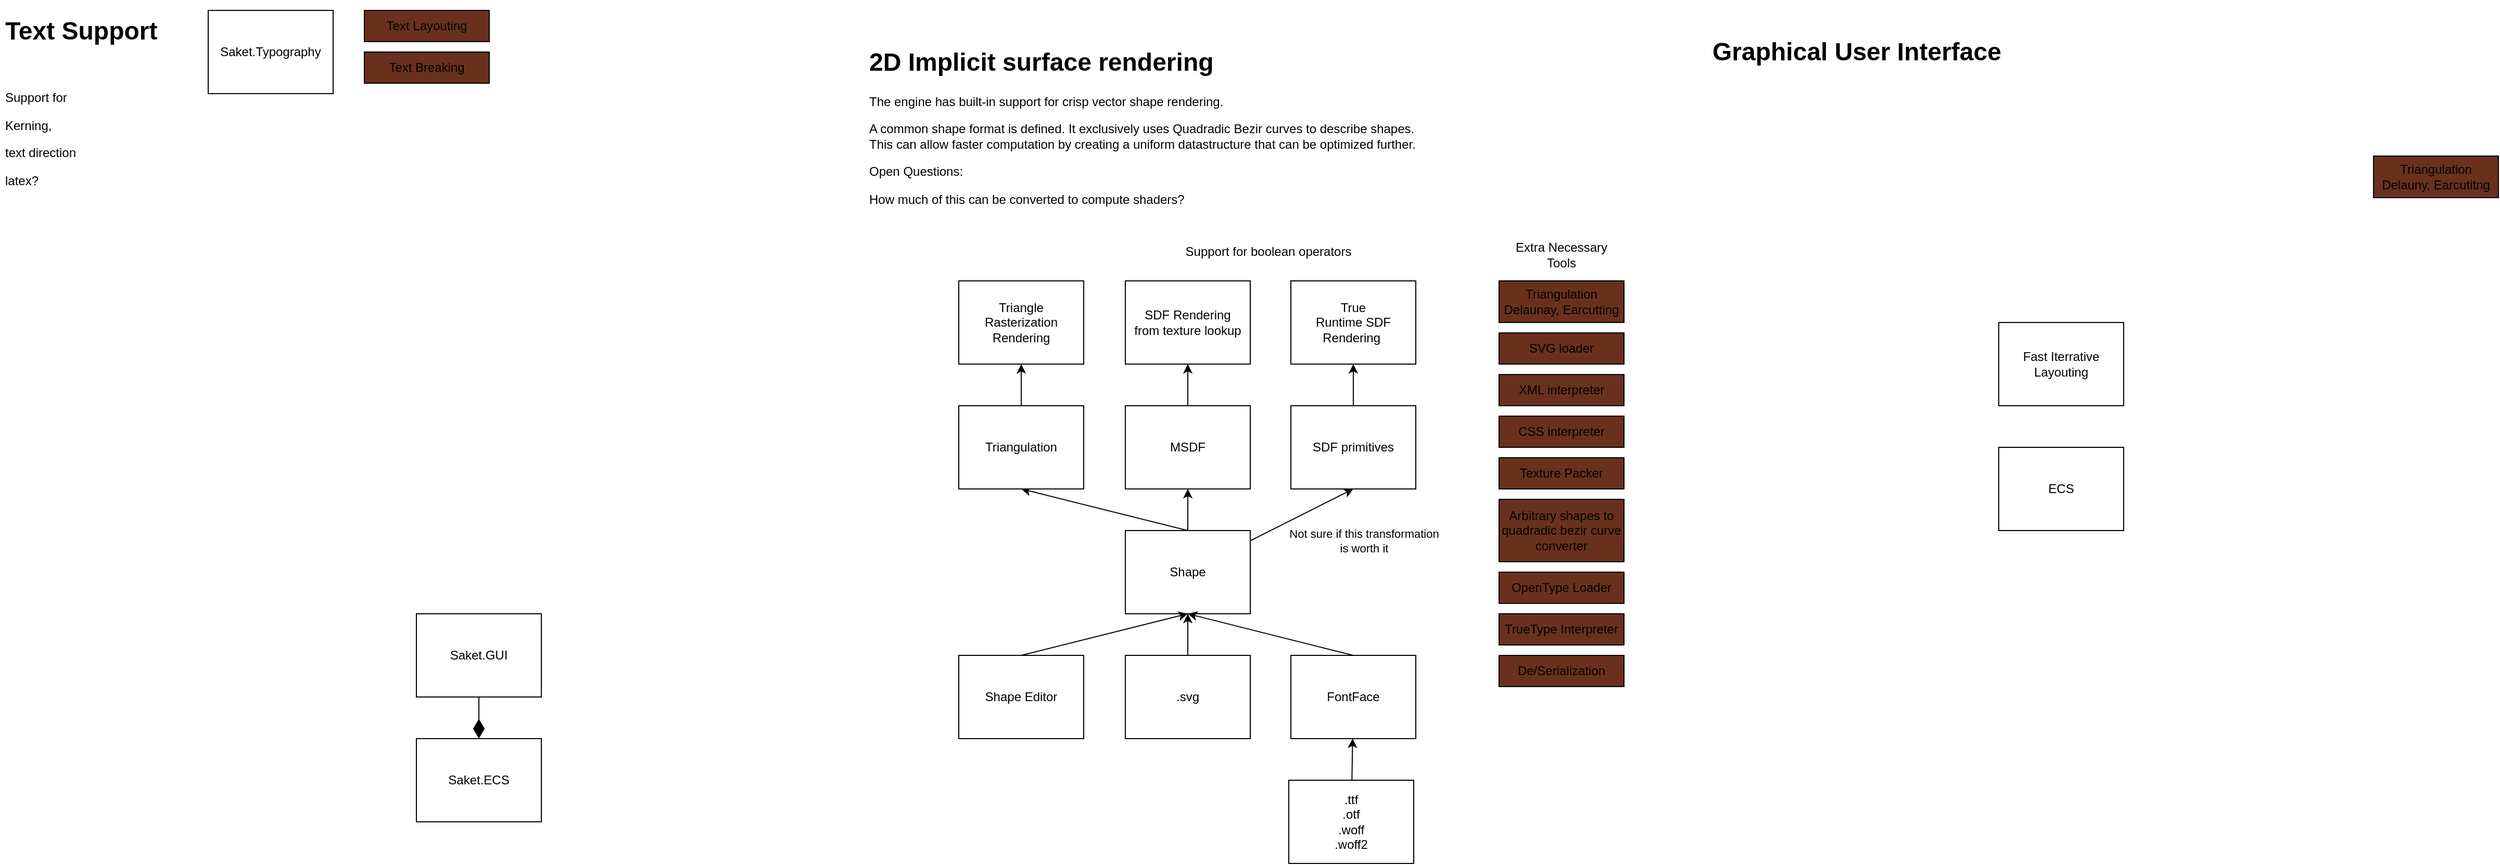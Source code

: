 <mxfile><diagram id="QJblicdv3oYDM_cmlXET" name="Page-1"><mxGraphModel dx="222" dy="513" grid="1" gridSize="10" guides="1" tooltips="1" connect="1" arrows="1" fold="1" page="1" pageScale="1" pageWidth="827" pageHeight="1169" math="0" shadow="0"><root><mxCell id="0"/><mxCell id="1" parent="0"/><mxCell id="2" value="Saket.ECS" style="rounded=0;whiteSpace=wrap;html=1;" parent="1" vertex="1"><mxGeometry x="440" y="720" width="120" height="80" as="geometry"/></mxCell><mxCell id="3" value="Saket.GUI" style="rounded=0;whiteSpace=wrap;html=1;" parent="1" vertex="1"><mxGeometry x="440" y="600" width="120" height="80" as="geometry"/></mxCell><mxCell id="4" value="" style="endArrow=none;startArrow=diamondThin;endFill=0;startFill=1;html=1;verticalAlign=bottom;labelBackgroundColor=none;strokeWidth=1;startSize=16;endSize=8;exitX=0.5;exitY=0;exitDx=0;exitDy=0;entryX=0.5;entryY=1;entryDx=0;entryDy=0;" parent="1" source="2" target="3" edge="1"><mxGeometry width="160" relative="1" as="geometry"><mxPoint x="690" y="680" as="sourcePoint"/><mxPoint x="850" y="680" as="targetPoint"/></mxGeometry></mxCell><mxCell id="18" style="edgeStyle=none;html=1;startSize=16;exitX=0.5;exitY=0;exitDx=0;exitDy=0;entryX=0.5;entryY=1;entryDx=0;entryDy=0;" parent="1" source="5" target="17" edge="1"><mxGeometry relative="1" as="geometry"/></mxCell><mxCell id="23" style="edgeStyle=none;html=1;entryX=0.5;entryY=1;entryDx=0;entryDy=0;exitX=0.5;exitY=0;exitDx=0;exitDy=0;" parent="1" source="5" target="22" edge="1"><mxGeometry relative="1" as="geometry"/></mxCell><mxCell id="65" style="edgeStyle=none;html=1;entryX=0.5;entryY=1;entryDx=0;entryDy=0;" parent="1" source="5" target="37" edge="1"><mxGeometry relative="1" as="geometry"/></mxCell><mxCell id="66" value="Not sure if this transformation&lt;br&gt;is worth it" style="edgeLabel;html=1;align=center;verticalAlign=middle;resizable=0;points=[];" parent="65" vertex="1" connectable="0"><mxGeometry x="0.411" y="-5" relative="1" as="geometry"><mxPoint x="37" y="31" as="offset"/></mxGeometry></mxCell><mxCell id="5" value="Shape" style="rounded=0;whiteSpace=wrap;html=1;" parent="1" vertex="1"><mxGeometry x="1121" y="520" width="120" height="80" as="geometry"/></mxCell><mxCell id="7" style="edgeStyle=none;html=1;entryX=0.5;entryY=1;entryDx=0;entryDy=0;startSize=16;" parent="1" source="6" target="5" edge="1"><mxGeometry relative="1" as="geometry"/></mxCell><mxCell id="6" value=".svg" style="rounded=0;whiteSpace=wrap;html=1;" parent="1" vertex="1"><mxGeometry x="1121" y="640" width="120" height="80" as="geometry"/></mxCell><mxCell id="11" style="edgeStyle=none;html=1;startSize=16;" parent="1" source="8" target="10" edge="1"><mxGeometry relative="1" as="geometry"/></mxCell><mxCell id="8" value=".ttf&lt;br&gt;.otf&lt;br&gt;.woff&lt;br&gt;.woff2" style="rounded=0;whiteSpace=wrap;html=1;" parent="1" vertex="1"><mxGeometry x="1278" y="760" width="120" height="80" as="geometry"/></mxCell><mxCell id="14" style="edgeStyle=none;html=1;entryX=0.5;entryY=1;entryDx=0;entryDy=0;startSize=16;exitX=0.5;exitY=0;exitDx=0;exitDy=0;" parent="1" source="10" target="5" edge="1"><mxGeometry relative="1" as="geometry"/></mxCell><mxCell id="10" value="FontFace" style="rounded=0;whiteSpace=wrap;html=1;" parent="1" vertex="1"><mxGeometry x="1280" y="640" width="120" height="80" as="geometry"/></mxCell><mxCell id="20" style="edgeStyle=none;html=1;startSize=16;" parent="1" source="17" target="19" edge="1"><mxGeometry relative="1" as="geometry"/></mxCell><mxCell id="17" value="MSDF" style="rounded=0;whiteSpace=wrap;html=1;" parent="1" vertex="1"><mxGeometry x="1121" y="400" width="120" height="80" as="geometry"/></mxCell><mxCell id="19" value="SDF Rendering&lt;br&gt;from texture lookup" style="rounded=0;whiteSpace=wrap;html=1;" parent="1" vertex="1"><mxGeometry x="1121" y="280" width="120" height="80" as="geometry"/></mxCell><mxCell id="21" value="&lt;h1&gt;2D Implicit surface rendering&lt;/h1&gt;&lt;p&gt;The engine has built-in support for crisp vector shape rendering.&amp;nbsp;&lt;/p&gt;&lt;p&gt;&lt;span&gt;A common shape format is defined.&amp;nbsp;&lt;/span&gt;&lt;span&gt;It exclusively uses Quadradic&amp;nbsp;&lt;/span&gt;&lt;span&gt;Bezir curves to describe shapes. This can allow faster computation by creating a uniform datastructure that can be optimized further.&amp;nbsp;&lt;/span&gt;&lt;br&gt;&lt;/p&gt;&lt;p&gt;&lt;span&gt;Open Questions:&lt;/span&gt;&lt;/p&gt;&lt;p&gt;&lt;span&gt;How much of this can be converted to compute shaders?&lt;/span&gt;&lt;br&gt;&lt;/p&gt;&lt;p&gt;&lt;br&gt;&lt;/p&gt;" style="text;html=1;strokeColor=none;fillColor=none;spacing=5;spacingTop=-20;overflow=hidden;rounded=0;fillOpacity=100;whiteSpace=wrap;" parent="1" vertex="1"><mxGeometry x="870" y="50" width="550" height="170" as="geometry"/></mxCell><mxCell id="26" style="edgeStyle=none;html=1;" parent="1" source="22" target="25" edge="1"><mxGeometry relative="1" as="geometry"/></mxCell><mxCell id="22" value="Triangulation" style="rounded=0;whiteSpace=wrap;html=1;" parent="1" vertex="1"><mxGeometry x="961" y="400" width="120" height="80" as="geometry"/></mxCell><mxCell id="25" value="Triangle &lt;br&gt;Rasterization Rendering" style="rounded=0;whiteSpace=wrap;html=1;" parent="1" vertex="1"><mxGeometry x="961" y="280" width="120" height="80" as="geometry"/></mxCell><mxCell id="33" value="Triangulation&lt;br&gt;Delaunay, Earcutting" style="rounded=0;whiteSpace=wrap;html=1;fillColor=#69311D;" parent="1" vertex="1"><mxGeometry x="1480" y="280" width="120" height="40" as="geometry"/></mxCell><mxCell id="34" value="SVG loader" style="rounded=0;whiteSpace=wrap;html=1;fillColor=#69311D;" parent="1" vertex="1"><mxGeometry x="1480" y="330" width="120" height="30" as="geometry"/></mxCell><mxCell id="35" value="Texture Packer" style="rounded=0;whiteSpace=wrap;html=1;fillColor=#69311D;" parent="1" vertex="1"><mxGeometry x="1480" y="450" width="120" height="30" as="geometry"/></mxCell><mxCell id="36" value="True&lt;br&gt;Runtime SDF Rendering&amp;nbsp;" style="rounded=0;whiteSpace=wrap;html=1;" parent="1" vertex="1"><mxGeometry x="1280" y="280" width="120" height="80" as="geometry"/></mxCell><mxCell id="38" style="edgeStyle=none;html=1;entryX=0.5;entryY=1;entryDx=0;entryDy=0;" parent="1" source="37" target="36" edge="1"><mxGeometry relative="1" as="geometry"/></mxCell><mxCell id="37" value="SDF primitives" style="rounded=0;whiteSpace=wrap;html=1;" parent="1" vertex="1"><mxGeometry x="1280" y="400" width="120" height="80" as="geometry"/></mxCell><mxCell id="42" style="edgeStyle=none;html=1;entryX=0.5;entryY=1;entryDx=0;entryDy=0;exitX=0.5;exitY=0;exitDx=0;exitDy=0;" parent="1" source="41" target="5" edge="1"><mxGeometry relative="1" as="geometry"/></mxCell><mxCell id="41" value="Shape Editor" style="rounded=0;whiteSpace=wrap;html=1;" parent="1" vertex="1"><mxGeometry x="961" y="640" width="120" height="80" as="geometry"/></mxCell><mxCell id="43" value="Extra Necessary Tools" style="text;html=1;strokeColor=none;fillColor=none;align=center;verticalAlign=middle;whiteSpace=wrap;rounded=0;" parent="1" vertex="1"><mxGeometry x="1480" y="240" width="120" height="30" as="geometry"/></mxCell><mxCell id="44" value="Arbitrary shapes to quadradic bezir curve converter" style="rounded=0;whiteSpace=wrap;html=1;fillColor=#69311D;" parent="1" vertex="1"><mxGeometry x="1480" y="490" width="120" height="60" as="geometry"/></mxCell><mxCell id="45" value="OpenType Loader" style="rounded=0;whiteSpace=wrap;html=1;fillColor=#69311D;" parent="1" vertex="1"><mxGeometry x="1480" y="560" width="120" height="30" as="geometry"/></mxCell><mxCell id="46" value="De/Serialization" style="rounded=0;whiteSpace=wrap;html=1;fillColor=#69311D;" parent="1" vertex="1"><mxGeometry x="1480" y="640" width="120" height="30" as="geometry"/></mxCell><mxCell id="47" value="XML interpreter" style="rounded=0;whiteSpace=wrap;html=1;fillColor=#69311D;" parent="1" vertex="1"><mxGeometry x="1480" y="370" width="120" height="30" as="geometry"/></mxCell><mxCell id="48" value="CSS interpreter" style="rounded=0;whiteSpace=wrap;html=1;fillColor=#69311D;" parent="1" vertex="1"><mxGeometry x="1480" y="410" width="120" height="30" as="geometry"/></mxCell><mxCell id="52" value="TrueType Interpreter" style="rounded=0;whiteSpace=wrap;html=1;fillColor=#69311D;" parent="1" vertex="1"><mxGeometry x="1480" y="600" width="120" height="30" as="geometry"/></mxCell><mxCell id="53" value="Text Layouting" style="rounded=0;whiteSpace=wrap;html=1;fillColor=#69311D;" parent="1" vertex="1"><mxGeometry x="390" y="20" width="120" height="30" as="geometry"/></mxCell><mxCell id="55" value="Text Breaking" style="rounded=0;whiteSpace=wrap;html=1;fillColor=#69311D;" parent="1" vertex="1"><mxGeometry x="390" y="60" width="120" height="30" as="geometry"/></mxCell><mxCell id="56" value="Saket.Typography" style="rounded=0;whiteSpace=wrap;html=1;" parent="1" vertex="1"><mxGeometry x="240" y="20" width="120" height="80" as="geometry"/></mxCell><mxCell id="57" value="&lt;h1&gt;Text Support&lt;/h1&gt;&lt;p&gt;&lt;br&gt;&lt;/p&gt;&lt;p&gt;Support for&amp;nbsp;&lt;/p&gt;&lt;p&gt;Kerning,&lt;/p&gt;&lt;p&gt;text direction&lt;/p&gt;&lt;p&gt;latex?&lt;/p&gt;&lt;p&gt;&lt;br&gt;&lt;/p&gt;&lt;p&gt;&lt;br&gt;&lt;/p&gt;" style="text;html=1;strokeColor=none;fillColor=none;spacing=5;spacingTop=-20;overflow=hidden;rounded=0;fillOpacity=100;whiteSpace=wrap;" parent="1" vertex="1"><mxGeometry x="40" y="20" width="160" height="170" as="geometry"/></mxCell><mxCell id="60" value="&lt;h1&gt;Graphical User Interface&lt;/h1&gt;&lt;p&gt;&lt;br&gt;&lt;/p&gt;&lt;p&gt;&lt;br&gt;&lt;/p&gt;" style="text;html=1;strokeColor=none;fillColor=none;spacing=5;spacingTop=-20;overflow=hidden;rounded=0;fillOpacity=100;whiteSpace=wrap;" parent="1" vertex="1"><mxGeometry x="1680" y="40" width="550" height="170" as="geometry"/></mxCell><mxCell id="61" value="Triangulation&lt;br&gt;Delauny, Earcutitng" style="rounded=0;whiteSpace=wrap;html=1;fillColor=#69311D;" parent="1" vertex="1"><mxGeometry x="2320" y="160" width="120" height="40" as="geometry"/></mxCell><mxCell id="62" value="Fast Iterrative Layouting" style="rounded=0;whiteSpace=wrap;html=1;" parent="1" vertex="1"><mxGeometry x="1960" y="320" width="120" height="80" as="geometry"/></mxCell><mxCell id="63" value="ECS" style="rounded=0;whiteSpace=wrap;html=1;" parent="1" vertex="1"><mxGeometry x="1960" y="440" width="120" height="80" as="geometry"/></mxCell><mxCell id="67" value="&lt;span style=&quot;font-size: 12px&quot;&gt;Support for boolean operators&lt;/span&gt;" style="edgeLabel;html=1;align=center;verticalAlign=middle;resizable=0;points=[];" parent="1" vertex="1" connectable="0"><mxGeometry x="1280.005" y="255.0" as="geometry"><mxPoint x="-22" y="-3" as="offset"/></mxGeometry></mxCell></root></mxGraphModel></diagram></mxfile>